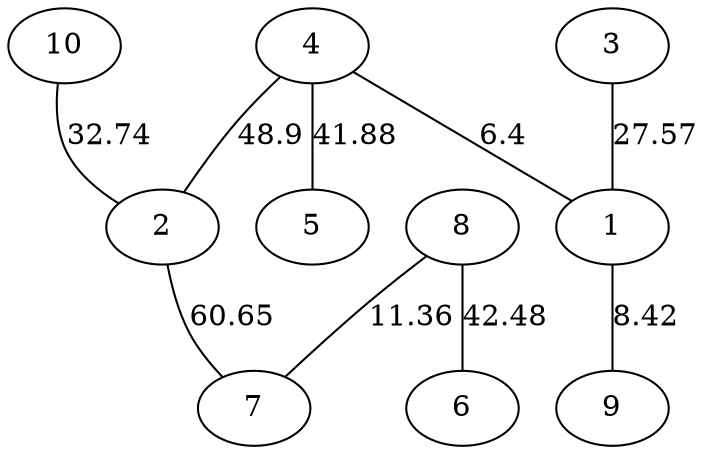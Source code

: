 graph x {
4 -- 5[label=41.88];
4 -- 1[label=6.4];
1 -- 9[label=8.42];
3 -- 1[label=27.57];
4 -- 2[label=48.9];
10 -- 2[label=32.74];
2 -- 7[label=60.65];
8 -- 7[label=11.36];
8 -- 6[label=42.48];
}